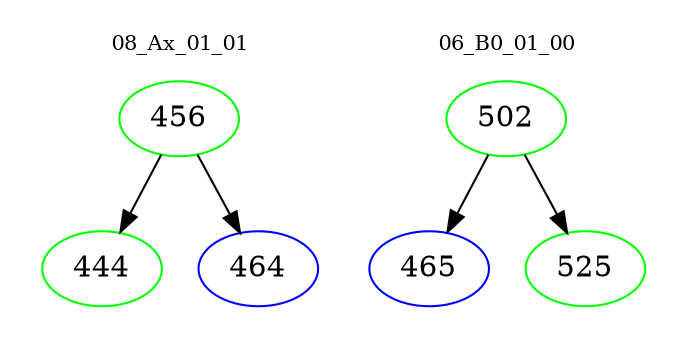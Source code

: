 digraph{
subgraph cluster_0 {
color = white
label = "08_Ax_01_01";
fontsize=10;
T0_456 [label="456", color="green"]
T0_456 -> T0_444 [color="black"]
T0_444 [label="444", color="green"]
T0_456 -> T0_464 [color="black"]
T0_464 [label="464", color="blue"]
}
subgraph cluster_1 {
color = white
label = "06_B0_01_00";
fontsize=10;
T1_502 [label="502", color="green"]
T1_502 -> T1_465 [color="black"]
T1_465 [label="465", color="blue"]
T1_502 -> T1_525 [color="black"]
T1_525 [label="525", color="green"]
}
}
